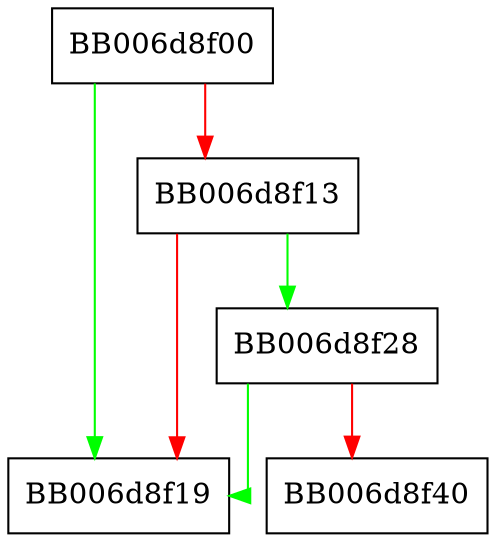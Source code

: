 digraph rsapss_load {
  node [shape="box"];
  graph [splines=ortho];
  BB006d8f00 -> BB006d8f19 [color="green"];
  BB006d8f00 -> BB006d8f13 [color="red"];
  BB006d8f13 -> BB006d8f28 [color="green"];
  BB006d8f13 -> BB006d8f19 [color="red"];
  BB006d8f28 -> BB006d8f19 [color="green"];
  BB006d8f28 -> BB006d8f40 [color="red"];
}